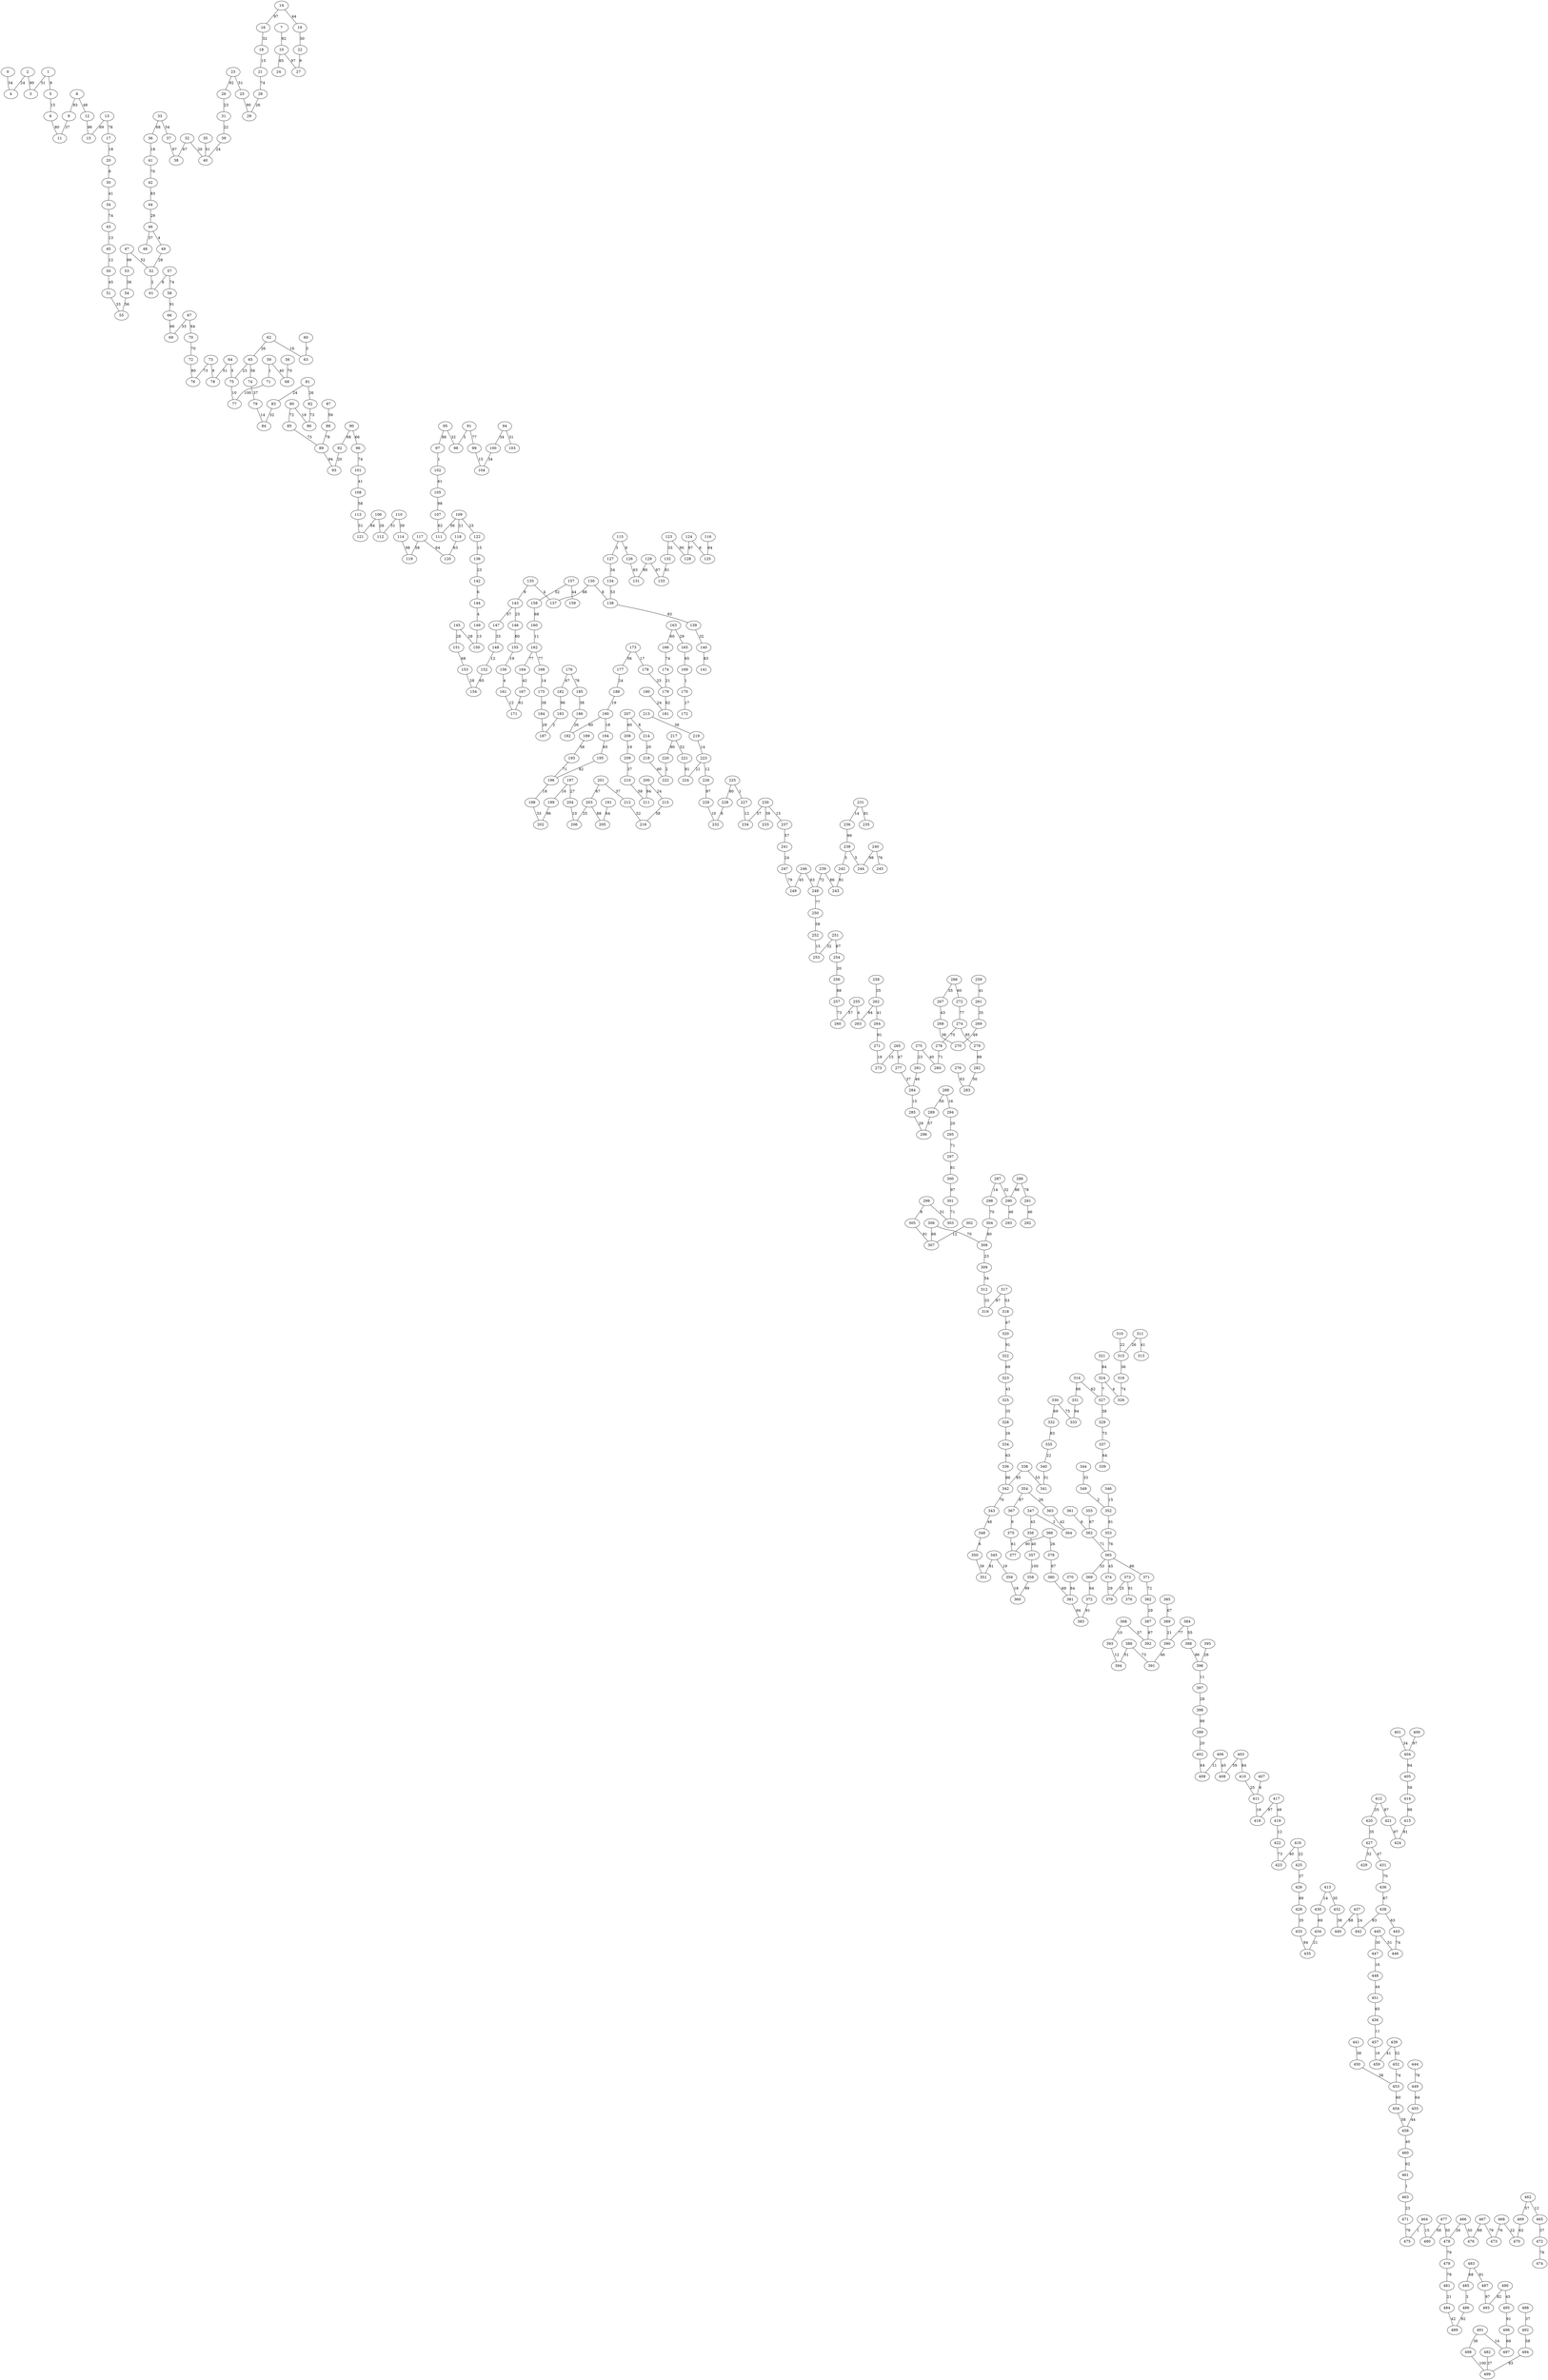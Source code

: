 graph {
  0 [label="0"];
  1 [label="1"];
  2 [label="2"];
  3 [label="3"];
  4 [label="4"];
  5 [label="5"];
  6 [label="6"];
  7 [label="7"];
  8 [label="8"];
  9 [label="9"];
  10 [label="10"];
  11 [label="11"];
  12 [label="12"];
  13 [label="13"];
  14 [label="14"];
  15 [label="15"];
  16 [label="16"];
  17 [label="17"];
  18 [label="18"];
  19 [label="19"];
  20 [label="20"];
  21 [label="21"];
  22 [label="22"];
  23 [label="23"];
  24 [label="24"];
  25 [label="25"];
  26 [label="26"];
  27 [label="27"];
  28 [label="28"];
  29 [label="29"];
  30 [label="30"];
  31 [label="31"];
  32 [label="32"];
  33 [label="33"];
  34 [label="34"];
  35 [label="35"];
  36 [label="36"];
  37 [label="37"];
  38 [label="38"];
  39 [label="39"];
  40 [label="40"];
  41 [label="41"];
  42 [label="42"];
  43 [label="43"];
  44 [label="44"];
  45 [label="45"];
  46 [label="46"];
  47 [label="47"];
  48 [label="48"];
  49 [label="49"];
  50 [label="50"];
  51 [label="51"];
  52 [label="52"];
  53 [label="53"];
  54 [label="54"];
  55 [label="55"];
  56 [label="56"];
  57 [label="57"];
  58 [label="58"];
  59 [label="59"];
  60 [label="60"];
  61 [label="61"];
  62 [label="62"];
  63 [label="63"];
  64 [label="64"];
  65 [label="65"];
  66 [label="66"];
  67 [label="67"];
  68 [label="68"];
  69 [label="69"];
  70 [label="70"];
  71 [label="71"];
  72 [label="72"];
  73 [label="73"];
  74 [label="74"];
  75 [label="75"];
  76 [label="76"];
  77 [label="77"];
  78 [label="78"];
  79 [label="79"];
  80 [label="80"];
  81 [label="81"];
  82 [label="82"];
  83 [label="83"];
  84 [label="84"];
  85 [label="85"];
  86 [label="86"];
  87 [label="87"];
  88 [label="88"];
  89 [label="89"];
  90 [label="90"];
  91 [label="91"];
  92 [label="92"];
  93 [label="93"];
  94 [label="94"];
  95 [label="95"];
  96 [label="96"];
  97 [label="97"];
  98 [label="98"];
  99 [label="99"];
  100 [label="100"];
  101 [label="101"];
  102 [label="102"];
  103 [label="103"];
  104 [label="104"];
  105 [label="105"];
  106 [label="106"];
  107 [label="107"];
  108 [label="108"];
  109 [label="109"];
  110 [label="110"];
  111 [label="111"];
  112 [label="112"];
  113 [label="113"];
  114 [label="114"];
  115 [label="115"];
  116 [label="116"];
  117 [label="117"];
  118 [label="118"];
  119 [label="119"];
  120 [label="120"];
  121 [label="121"];
  122 [label="122"];
  123 [label="123"];
  124 [label="124"];
  125 [label="125"];
  126 [label="126"];
  127 [label="127"];
  128 [label="128"];
  129 [label="129"];
  130 [label="130"];
  131 [label="131"];
  132 [label="132"];
  133 [label="133"];
  134 [label="134"];
  135 [label="135"];
  136 [label="136"];
  137 [label="137"];
  138 [label="138"];
  139 [label="139"];
  140 [label="140"];
  141 [label="141"];
  142 [label="142"];
  143 [label="143"];
  144 [label="144"];
  145 [label="145"];
  146 [label="146"];
  147 [label="147"];
  148 [label="148"];
  149 [label="149"];
  150 [label="150"];
  151 [label="151"];
  152 [label="152"];
  153 [label="153"];
  154 [label="154"];
  155 [label="155"];
  156 [label="156"];
  157 [label="157"];
  158 [label="158"];
  159 [label="159"];
  160 [label="160"];
  161 [label="161"];
  162 [label="162"];
  163 [label="163"];
  164 [label="164"];
  165 [label="165"];
  166 [label="166"];
  167 [label="167"];
  168 [label="168"];
  169 [label="169"];
  170 [label="170"];
  171 [label="171"];
  172 [label="172"];
  173 [label="173"];
  174 [label="174"];
  175 [label="175"];
  176 [label="176"];
  177 [label="177"];
  178 [label="178"];
  179 [label="179"];
  180 [label="180"];
  181 [label="181"];
  182 [label="182"];
  183 [label="183"];
  184 [label="184"];
  185 [label="185"];
  186 [label="186"];
  187 [label="187"];
  188 [label="188"];
  189 [label="189"];
  190 [label="190"];
  191 [label="191"];
  192 [label="192"];
  193 [label="193"];
  194 [label="194"];
  195 [label="195"];
  196 [label="196"];
  197 [label="197"];
  198 [label="198"];
  199 [label="199"];
  200 [label="200"];
  201 [label="201"];
  202 [label="202"];
  203 [label="203"];
  204 [label="204"];
  205 [label="205"];
  206 [label="206"];
  207 [label="207"];
  208 [label="208"];
  209 [label="209"];
  210 [label="210"];
  211 [label="211"];
  212 [label="212"];
  213 [label="213"];
  214 [label="214"];
  215 [label="215"];
  216 [label="216"];
  217 [label="217"];
  218 [label="218"];
  219 [label="219"];
  220 [label="220"];
  221 [label="221"];
  222 [label="222"];
  223 [label="223"];
  224 [label="224"];
  225 [label="225"];
  226 [label="226"];
  227 [label="227"];
  228 [label="228"];
  229 [label="229"];
  230 [label="230"];
  231 [label="231"];
  232 [label="232"];
  233 [label="233"];
  234 [label="234"];
  235 [label="235"];
  236 [label="236"];
  237 [label="237"];
  238 [label="238"];
  239 [label="239"];
  240 [label="240"];
  241 [label="241"];
  242 [label="242"];
  243 [label="243"];
  244 [label="244"];
  245 [label="245"];
  246 [label="246"];
  247 [label="247"];
  248 [label="248"];
  249 [label="249"];
  250 [label="250"];
  251 [label="251"];
  252 [label="252"];
  253 [label="253"];
  254 [label="254"];
  255 [label="255"];
  256 [label="256"];
  257 [label="257"];
  258 [label="258"];
  259 [label="259"];
  260 [label="260"];
  261 [label="261"];
  262 [label="262"];
  263 [label="263"];
  264 [label="264"];
  265 [label="265"];
  266 [label="266"];
  267 [label="267"];
  268 [label="268"];
  269 [label="269"];
  270 [label="270"];
  271 [label="271"];
  272 [label="272"];
  273 [label="273"];
  274 [label="274"];
  275 [label="275"];
  276 [label="276"];
  277 [label="277"];
  278 [label="278"];
  279 [label="279"];
  280 [label="280"];
  281 [label="281"];
  282 [label="282"];
  283 [label="283"];
  284 [label="284"];
  285 [label="285"];
  286 [label="286"];
  287 [label="287"];
  288 [label="288"];
  289 [label="289"];
  290 [label="290"];
  291 [label="291"];
  292 [label="292"];
  293 [label="293"];
  294 [label="294"];
  295 [label="295"];
  296 [label="296"];
  297 [label="297"];
  298 [label="298"];
  299 [label="299"];
  300 [label="300"];
  301 [label="301"];
  302 [label="302"];
  303 [label="303"];
  304 [label="304"];
  305 [label="305"];
  306 [label="306"];
  307 [label="307"];
  308 [label="308"];
  309 [label="309"];
  310 [label="310"];
  311 [label="311"];
  312 [label="312"];
  313 [label="313"];
  314 [label="314"];
  315 [label="315"];
  316 [label="316"];
  317 [label="317"];
  318 [label="318"];
  319 [label="319"];
  320 [label="320"];
  321 [label="321"];
  322 [label="322"];
  323 [label="323"];
  324 [label="324"];
  325 [label="325"];
  326 [label="326"];
  327 [label="327"];
  328 [label="328"];
  329 [label="329"];
  330 [label="330"];
  331 [label="331"];
  332 [label="332"];
  333 [label="333"];
  334 [label="334"];
  335 [label="335"];
  336 [label="336"];
  337 [label="337"];
  338 [label="338"];
  339 [label="339"];
  340 [label="340"];
  341 [label="341"];
  342 [label="342"];
  343 [label="343"];
  344 [label="344"];
  345 [label="345"];
  346 [label="346"];
  347 [label="347"];
  348 [label="348"];
  349 [label="349"];
  350 [label="350"];
  351 [label="351"];
  352 [label="352"];
  353 [label="353"];
  354 [label="354"];
  355 [label="355"];
  356 [label="356"];
  357 [label="357"];
  358 [label="358"];
  359 [label="359"];
  360 [label="360"];
  361 [label="361"];
  362 [label="362"];
  363 [label="363"];
  364 [label="364"];
  365 [label="365"];
  366 [label="366"];
  367 [label="367"];
  368 [label="368"];
  369 [label="369"];
  370 [label="370"];
  371 [label="371"];
  372 [label="372"];
  373 [label="373"];
  374 [label="374"];
  375 [label="375"];
  376 [label="376"];
  377 [label="377"];
  378 [label="378"];
  379 [label="379"];
  380 [label="380"];
  381 [label="381"];
  382 [label="382"];
  383 [label="383"];
  384 [label="384"];
  385 [label="385"];
  386 [label="386"];
  387 [label="387"];
  388 [label="388"];
  389 [label="389"];
  390 [label="390"];
  391 [label="391"];
  392 [label="392"];
  393 [label="393"];
  394 [label="394"];
  395 [label="395"];
  396 [label="396"];
  397 [label="397"];
  398 [label="398"];
  399 [label="399"];
  400 [label="400"];
  401 [label="401"];
  402 [label="402"];
  403 [label="403"];
  404 [label="404"];
  405 [label="405"];
  406 [label="406"];
  407 [label="407"];
  408 [label="408"];
  409 [label="409"];
  410 [label="410"];
  411 [label="411"];
  412 [label="412"];
  413 [label="413"];
  414 [label="414"];
  415 [label="415"];
  416 [label="416"];
  417 [label="417"];
  418 [label="418"];
  419 [label="419"];
  420 [label="420"];
  421 [label="421"];
  422 [label="422"];
  423 [label="423"];
  424 [label="424"];
  425 [label="425"];
  426 [label="426"];
  427 [label="427"];
  428 [label="428"];
  429 [label="429"];
  430 [label="430"];
  431 [label="431"];
  432 [label="432"];
  433 [label="433"];
  434 [label="434"];
  435 [label="435"];
  436 [label="436"];
  437 [label="437"];
  438 [label="438"];
  439 [label="439"];
  440 [label="440"];
  441 [label="441"];
  442 [label="442"];
  443 [label="443"];
  444 [label="444"];
  445 [label="445"];
  446 [label="446"];
  447 [label="447"];
  448 [label="448"];
  449 [label="449"];
  450 [label="450"];
  451 [label="451"];
  452 [label="452"];
  453 [label="453"];
  454 [label="454"];
  455 [label="455"];
  456 [label="456"];
  457 [label="457"];
  458 [label="458"];
  459 [label="459"];
  460 [label="460"];
  461 [label="461"];
  462 [label="462"];
  463 [label="463"];
  464 [label="464"];
  465 [label="465"];
  466 [label="466"];
  467 [label="467"];
  468 [label="468"];
  469 [label="469"];
  470 [label="470"];
  471 [label="471"];
  472 [label="472"];
  473 [label="473"];
  474 [label="474"];
  475 [label="475"];
  476 [label="476"];
  477 [label="477"];
  478 [label="478"];
  479 [label="479"];
  480 [label="480"];
  481 [label="481"];
  482 [label="482"];
  483 [label="483"];
  484 [label="484"];
  485 [label="485"];
  486 [label="486"];
  487 [label="487"];
  488 [label="488"];
  489 [label="489"];
  490 [label="490"];
  491 [label="491"];
  492 [label="492"];
  493 [label="493"];
  494 [label="494"];
  495 [label="495"];
  496 [label="496"];
  497 [label="497"];
  498 [label="498"];
  499 [label="499"];
  0 -- 4 [label="34"];
  1 -- 3 [label="31"];
  1 -- 5 [label="9"];
  2 -- 3 [label="90"];
  2 -- 4 [label="24"];
  5 -- 6 [label="15"];
  6 -- 11 [label="80"];
  7 -- 10 [label="92"];
  8 -- 9 [label="83"];
  8 -- 12 [label="48"];
  9 -- 11 [label="37"];
  10 -- 24 [label="85"];
  10 -- 27 [label="97"];
  12 -- 15 [label="96"];
  13 -- 17 [label="78"];
  13 -- 15 [label="69"];
  14 -- 19 [label="44"];
  14 -- 16 [label="97"];
  16 -- 18 [label="32"];
  17 -- 20 [label="18"];
  18 -- 21 [label="15"];
  19 -- 22 [label="30"];
  20 -- 30 [label="9"];
  21 -- 28 [label="74"];
  22 -- 27 [label="9"];
  23 -- 26 [label="92"];
  23 -- 25 [label="51"];
  25 -- 29 [label="90"];
  26 -- 31 [label="23"];
  28 -- 29 [label="26"];
  30 -- 34 [label="41"];
  31 -- 39 [label="22"];
  32 -- 40 [label="20"];
  32 -- 38 [label="67"];
  33 -- 36 [label="68"];
  33 -- 37 [label="54"];
  34 -- 43 [label="74"];
  35 -- 40 [label="51"];
  36 -- 41 [label="18"];
  37 -- 38 [label="97"];
  39 -- 40 [label="24"];
  41 -- 42 [label="70"];
  42 -- 44 [label="83"];
  43 -- 45 [label="13"];
  44 -- 46 [label="29"];
  45 -- 50 [label="12"];
  46 -- 49 [label="4"];
  46 -- 48 [label="37"];
  47 -- 52 [label="52"];
  47 -- 53 [label="99"];
  49 -- 52 [label="28"];
  50 -- 51 [label="45"];
  51 -- 55 [label="33"];
  52 -- 61 [label="2"];
  53 -- 54 [label="36"];
  54 -- 55 [label="56"];
  56 -- 68 [label="70"];
  57 -- 58 [label="74"];
  57 -- 61 [label="8"];
  58 -- 66 [label="91"];
  59 -- 68 [label="40"];
  59 -- 71 [label="1"];
  60 -- 63 [label="3"];
  62 -- 63 [label="16"];
  62 -- 65 [label="26"];
  64 -- 75 [label="5"];
  64 -- 78 [label="51"];
  65 -- 75 [label="23"];
  65 -- 74 [label="56"];
  66 -- 69 [label="66"];
  67 -- 69 [label="33"];
  67 -- 70 [label="64"];
  70 -- 72 [label="70"];
  71 -- 77 [label="100"];
  72 -- 76 [label="80"];
  73 -- 78 [label="9"];
  73 -- 76 [label="73"];
  74 -- 79 [label="37"];
  75 -- 77 [label="10"];
  79 -- 84 [label="14"];
  80 -- 86 [label="19"];
  80 -- 85 [label="72"];
  81 -- 83 [label="24"];
  81 -- 82 [label="26"];
  82 -- 86 [label="73"];
  83 -- 84 [label="32"];
  85 -- 89 [label="73"];
  87 -- 88 [label="59"];
  88 -- 89 [label="78"];
  89 -- 93 [label="94"];
  90 -- 96 [label="66"];
  90 -- 92 [label="68"];
  91 -- 99 [label="77"];
  91 -- 98 [label="3"];
  92 -- 93 [label="20"];
  94 -- 100 [label="34"];
  94 -- 103 [label="31"];
  95 -- 98 [label="32"];
  95 -- 97 [label="86"];
  96 -- 101 [label="74"];
  97 -- 102 [label="1"];
  99 -- 104 [label="15"];
  100 -- 104 [label="34"];
  101 -- 108 [label="41"];
  102 -- 105 [label="61"];
  105 -- 107 [label="98"];
  106 -- 121 [label="94"];
  106 -- 112 [label="26"];
  107 -- 111 [label="62"];
  108 -- 113 [label="58"];
  109 -- 111 [label="56"];
  109 -- 118 [label="21"];
  109 -- 122 [label="23"];
  110 -- 114 [label="39"];
  110 -- 112 [label="51"];
  113 -- 121 [label="51"];
  114 -- 119 [label="98"];
  115 -- 126 [label="9"];
  115 -- 127 [label="3"];
  116 -- 125 [label="64"];
  117 -- 119 [label="58"];
  117 -- 120 [label="64"];
  118 -- 120 [label="63"];
  122 -- 136 [label="15"];
  123 -- 132 [label="33"];
  123 -- 128 [label="90"];
  124 -- 128 [label="97"];
  124 -- 125 [label="6"];
  126 -- 131 [label="63"];
  127 -- 134 [label="34"];
  129 -- 131 [label="80"];
  129 -- 133 [label="67"];
  130 -- 138 [label="8"];
  130 -- 137 [label="88"];
  132 -- 133 [label="81"];
  134 -- 138 [label="53"];
  135 -- 143 [label="9"];
  135 -- 137 [label="4"];
  136 -- 142 [label="23"];
  138 -- 139 [label="83"];
  139 -- 140 [label="32"];
  140 -- 141 [label="83"];
  142 -- 144 [label="6"];
  143 -- 146 [label="25"];
  143 -- 147 [label="57"];
  144 -- 149 [label="4"];
  145 -- 150 [label="28"];
  145 -- 151 [label="28"];
  146 -- 155 [label="80"];
  147 -- 148 [label="33"];
  148 -- 152 [label="12"];
  149 -- 150 [label="13"];
  151 -- 153 [label="68"];
  152 -- 154 [label="65"];
  153 -- 154 [label="28"];
  155 -- 156 [label="19"];
  156 -- 161 [label="4"];
  157 -- 159 [label="44"];
  157 -- 158 [label="52"];
  158 -- 160 [label="68"];
  160 -- 162 [label="11"];
  161 -- 171 [label="12"];
  162 -- 168 [label="77"];
  162 -- 164 [label="77"];
  163 -- 165 [label="29"];
  163 -- 166 [label="60"];
  164 -- 167 [label="42"];
  165 -- 169 [label="65"];
  166 -- 174 [label="74"];
  167 -- 171 [label="61"];
  168 -- 175 [label="14"];
  169 -- 170 [label="1"];
  170 -- 172 [label="17"];
  173 -- 178 [label="17"];
  173 -- 177 [label="56"];
  174 -- 179 [label="21"];
  175 -- 184 [label="38"];
  176 -- 182 [label="67"];
  176 -- 185 [label="78"];
  177 -- 188 [label="24"];
  178 -- 179 [label="23"];
  179 -- 181 [label="62"];
  180 -- 181 [label="24"];
  182 -- 183 [label="96"];
  183 -- 187 [label="2"];
  184 -- 187 [label="29"];
  185 -- 186 [label="38"];
  186 -- 192 [label="26"];
  188 -- 190 [label="19"];
  189 -- 193 [label="58"];
  190 -- 194 [label="18"];
  190 -- 192 [label="60"];
  191 -- 205 [label="64"];
  193 -- 196 [label="71"];
  194 -- 195 [label="65"];
  195 -- 196 [label="82"];
  196 -- 198 [label="18"];
  197 -- 199 [label="16"];
  197 -- 204 [label="27"];
  198 -- 202 [label="33"];
  199 -- 202 [label="96"];
  200 -- 215 [label="24"];
  200 -- 211 [label="94"];
  201 -- 212 [label="37"];
  201 -- 203 [label="67"];
  203 -- 205 [label="88"];
  203 -- 206 [label="25"];
  204 -- 206 [label="10"];
  207 -- 214 [label="8"];
  207 -- 208 [label="60"];
  208 -- 209 [label="19"];
  209 -- 210 [label="37"];
  210 -- 211 [label="58"];
  212 -- 216 [label="52"];
  213 -- 219 [label="38"];
  214 -- 218 [label="20"];
  215 -- 216 [label="58"];
  217 -- 221 [label="52"];
  217 -- 220 [label="90"];
  218 -- 222 [label="60"];
  219 -- 223 [label="14"];
  220 -- 222 [label="2"];
  221 -- 224 [label="81"];
  223 -- 224 [label="21"];
  223 -- 226 [label="12"];
  225 -- 228 [label="80"];
  225 -- 227 [label="1"];
  226 -- 229 [label="97"];
  227 -- 234 [label="12"];
  228 -- 232 [label="6"];
  229 -- 232 [label="10"];
  230 -- 237 [label="15"];
  230 -- 234 [label="57"];
  230 -- 233 [label="39"];
  231 -- 235 [label="81"];
  231 -- 236 [label="14"];
  236 -- 238 [label="99"];
  237 -- 241 [label="57"];
  238 -- 242 [label="3"];
  238 -- 244 [label="5"];
  239 -- 243 [label="86"];
  239 -- 248 [label="72"];
  240 -- 244 [label="98"];
  240 -- 245 [label="76"];
  241 -- 247 [label="24"];
  242 -- 243 [label="81"];
  246 -- 249 [label="45"];
  246 -- 248 [label="63"];
  247 -- 249 [label="79"];
  248 -- 250 [label="77"];
  250 -- 252 [label="58"];
  251 -- 253 [label="32"];
  251 -- 254 [label="87"];
  252 -- 253 [label="15"];
  254 -- 256 [label="20"];
  255 -- 263 [label="4"];
  255 -- 260 [label="57"];
  256 -- 257 [label="88"];
  257 -- 260 [label="73"];
  258 -- 262 [label="35"];
  259 -- 261 [label="41"];
  261 -- 269 [label="35"];
  262 -- 264 [label="41"];
  262 -- 263 [label="94"];
  264 -- 271 [label="91"];
  265 -- 277 [label="47"];
  265 -- 273 [label="15"];
  266 -- 267 [label="35"];
  266 -- 272 [label="60"];
  267 -- 268 [label="43"];
  268 -- 270 [label="38"];
  269 -- 270 [label="49"];
  271 -- 273 [label="18"];
  272 -- 274 [label="77"];
  274 -- 278 [label="75"];
  274 -- 279 [label="85"];
  275 -- 280 [label="40"];
  275 -- 281 [label="23"];
  276 -- 283 [label="63"];
  277 -- 284 [label="37"];
  278 -- 280 [label="71"];
  279 -- 282 [label="88"];
  281 -- 284 [label="46"];
  282 -- 283 [label="50"];
  284 -- 285 [label="15"];
  285 -- 296 [label="29"];
  286 -- 291 [label="78"];
  286 -- 290 [label="88"];
  287 -- 290 [label="32"];
  287 -- 298 [label="14"];
  288 -- 289 [label="50"];
  288 -- 294 [label="16"];
  289 -- 296 [label="57"];
  290 -- 293 [label="46"];
  291 -- 292 [label="46"];
  294 -- 295 [label="20"];
  295 -- 297 [label="71"];
  297 -- 300 [label="81"];
  298 -- 304 [label="70"];
  299 -- 303 [label="51"];
  299 -- 305 [label="8"];
  300 -- 301 [label="97"];
  301 -- 303 [label="71"];
  302 -- 307 [label="12"];
  304 -- 308 [label="80"];
  305 -- 307 [label="91"];
  306 -- 307 [label="66"];
  306 -- 308 [label="70"];
  308 -- 309 [label="23"];
  309 -- 312 [label="54"];
  310 -- 315 [label="22"];
  311 -- 315 [label="26"];
  311 -- 313 [label="41"];
  312 -- 319 [label="33"];
  314 -- 327 [label="62"];
  314 -- 331 [label="66"];
  315 -- 316 [label="36"];
  316 -- 326 [label="74"];
  317 -- 318 [label="53"];
  317 -- 319 [label="97"];
  318 -- 320 [label="67"];
  320 -- 322 [label="91"];
  321 -- 324 [label="84"];
  322 -- 323 [label="69"];
  323 -- 325 [label="43"];
  324 -- 326 [label="4"];
  324 -- 327 [label="7"];
  325 -- 328 [label="35"];
  327 -- 329 [label="38"];
  328 -- 334 [label="26"];
  329 -- 337 [label="73"];
  330 -- 333 [label="75"];
  330 -- 332 [label="69"];
  331 -- 333 [label="94"];
  332 -- 335 [label="83"];
  334 -- 336 [label="63"];
  335 -- 340 [label="22"];
  336 -- 342 [label="86"];
  337 -- 339 [label="64"];
  338 -- 341 [label="53"];
  338 -- 342 [label="85"];
  340 -- 341 [label="51"];
  342 -- 343 [label="70"];
  343 -- 348 [label="48"];
  344 -- 349 [label="33"];
  345 -- 359 [label="19"];
  345 -- 351 [label="81"];
  346 -- 352 [label="15"];
  347 -- 356 [label="43"];
  347 -- 364 [label="2"];
  348 -- 350 [label="6"];
  349 -- 352 [label="2"];
  350 -- 351 [label="39"];
  352 -- 353 [label="81"];
  353 -- 365 [label="76"];
  354 -- 367 [label="87"];
  354 -- 363 [label="26"];
  355 -- 362 [label="67"];
  356 -- 357 [label="40"];
  357 -- 358 [label="100"];
  358 -- 360 [label="99"];
  359 -- 360 [label="18"];
  361 -- 362 [label="6"];
  362 -- 365 [label="71"];
  363 -- 364 [label="42"];
  365 -- 369 [label="33"];
  365 -- 371 [label="86"];
  365 -- 374 [label="45"];
  366 -- 377 [label="90"];
  366 -- 378 [label="26"];
  367 -- 375 [label="9"];
  368 -- 392 [label="57"];
  368 -- 393 [label="10"];
  369 -- 372 [label="64"];
  370 -- 381 [label="84"];
  371 -- 382 [label="72"];
  372 -- 383 [label="91"];
  373 -- 376 [label="91"];
  373 -- 379 [label="25"];
  374 -- 379 [label="29"];
  375 -- 377 [label="61"];
  378 -- 380 [label="97"];
  380 -- 381 [label="69"];
  381 -- 383 [label="94"];
  382 -- 387 [label="29"];
  384 -- 390 [label="77"];
  384 -- 388 [label="55"];
  385 -- 389 [label="67"];
  386 -- 391 [label="73"];
  386 -- 394 [label="51"];
  387 -- 392 [label="87"];
  388 -- 396 [label="86"];
  389 -- 390 [label="21"];
  390 -- 391 [label="46"];
  393 -- 394 [label="12"];
  395 -- 396 [label="26"];
  396 -- 397 [label="11"];
  397 -- 398 [label="28"];
  398 -- 399 [label="99"];
  399 -- 402 [label="20"];
  400 -- 404 [label="97"];
  401 -- 404 [label="34"];
  402 -- 409 [label="64"];
  403 -- 408 [label="59"];
  403 -- 410 [label="84"];
  404 -- 405 [label="94"];
  405 -- 414 [label="58"];
  406 -- 409 [label="11"];
  406 -- 408 [label="45"];
  407 -- 411 [label="6"];
  410 -- 411 [label="25"];
  411 -- 418 [label="19"];
  412 -- 420 [label="25"];
  412 -- 421 [label="87"];
  413 -- 432 [label="30"];
  413 -- 430 [label="14"];
  414 -- 415 [label="98"];
  415 -- 424 [label="81"];
  416 -- 425 [label="22"];
  416 -- 423 [label="40"];
  417 -- 418 [label="97"];
  417 -- 419 [label="49"];
  419 -- 422 [label="12"];
  420 -- 427 [label="35"];
  421 -- 424 [label="97"];
  422 -- 423 [label="73"];
  425 -- 426 [label="37"];
  426 -- 428 [label="89"];
  427 -- 431 [label="47"];
  427 -- 429 [label="32"];
  428 -- 433 [label="35"];
  430 -- 434 [label="69"];
  431 -- 436 [label="70"];
  432 -- 440 [label="38"];
  433 -- 435 [label="94"];
  434 -- 435 [label="21"];
  436 -- 438 [label="67"];
  437 -- 442 [label="24"];
  437 -- 440 [label="88"];
  438 -- 443 [label="63"];
  438 -- 442 [label="83"];
  439 -- 459 [label="41"];
  439 -- 452 [label="52"];
  441 -- 450 [label="38"];
  443 -- 446 [label="74"];
  444 -- 449 [label="78"];
  445 -- 447 [label="30"];
  445 -- 446 [label="51"];
  447 -- 448 [label="16"];
  448 -- 451 [label="44"];
  449 -- 455 [label="64"];
  450 -- 453 [label="38"];
  451 -- 456 [label="65"];
  452 -- 453 [label="74"];
  453 -- 454 [label="60"];
  454 -- 458 [label="58"];
  455 -- 458 [label="44"];
  456 -- 457 [label="11"];
  457 -- 459 [label="16"];
  458 -- 460 [label="40"];
  460 -- 461 [label="62"];
  461 -- 463 [label="1"];
  462 -- 465 [label="12"];
  462 -- 469 [label="57"];
  463 -- 471 [label="23"];
  464 -- 475 [label="1"];
  464 -- 480 [label="15"];
  465 -- 472 [label="37"];
  466 -- 478 [label="26"];
  466 -- 476 [label="50"];
  467 -- 476 [label="88"];
  467 -- 473 [label="79"];
  468 -- 470 [label="22"];
  468 -- 473 [label="76"];
  469 -- 470 [label="62"];
  471 -- 475 [label="79"];
  472 -- 474 [label="76"];
  477 -- 480 [label="58"];
  477 -- 478 [label="50"];
  478 -- 479 [label="79"];
  479 -- 481 [label="78"];
  481 -- 484 [label="21"];
  482 -- 499 [label="37"];
  483 -- 487 [label="81"];
  483 -- 485 [label="68"];
  484 -- 489 [label="42"];
  485 -- 486 [label="3"];
  486 -- 489 [label="92"];
  487 -- 493 [label="97"];
  488 -- 492 [label="37"];
  490 -- 495 [label="45"];
  490 -- 493 [label="82"];
  491 -- 498 [label="38"];
  491 -- 497 [label="14"];
  492 -- 494 [label="58"];
  494 -- 499 [label="83"];
  495 -- 496 [label="91"];
  496 -- 497 [label="66"];
  498 -- 499 [label="100"];
}